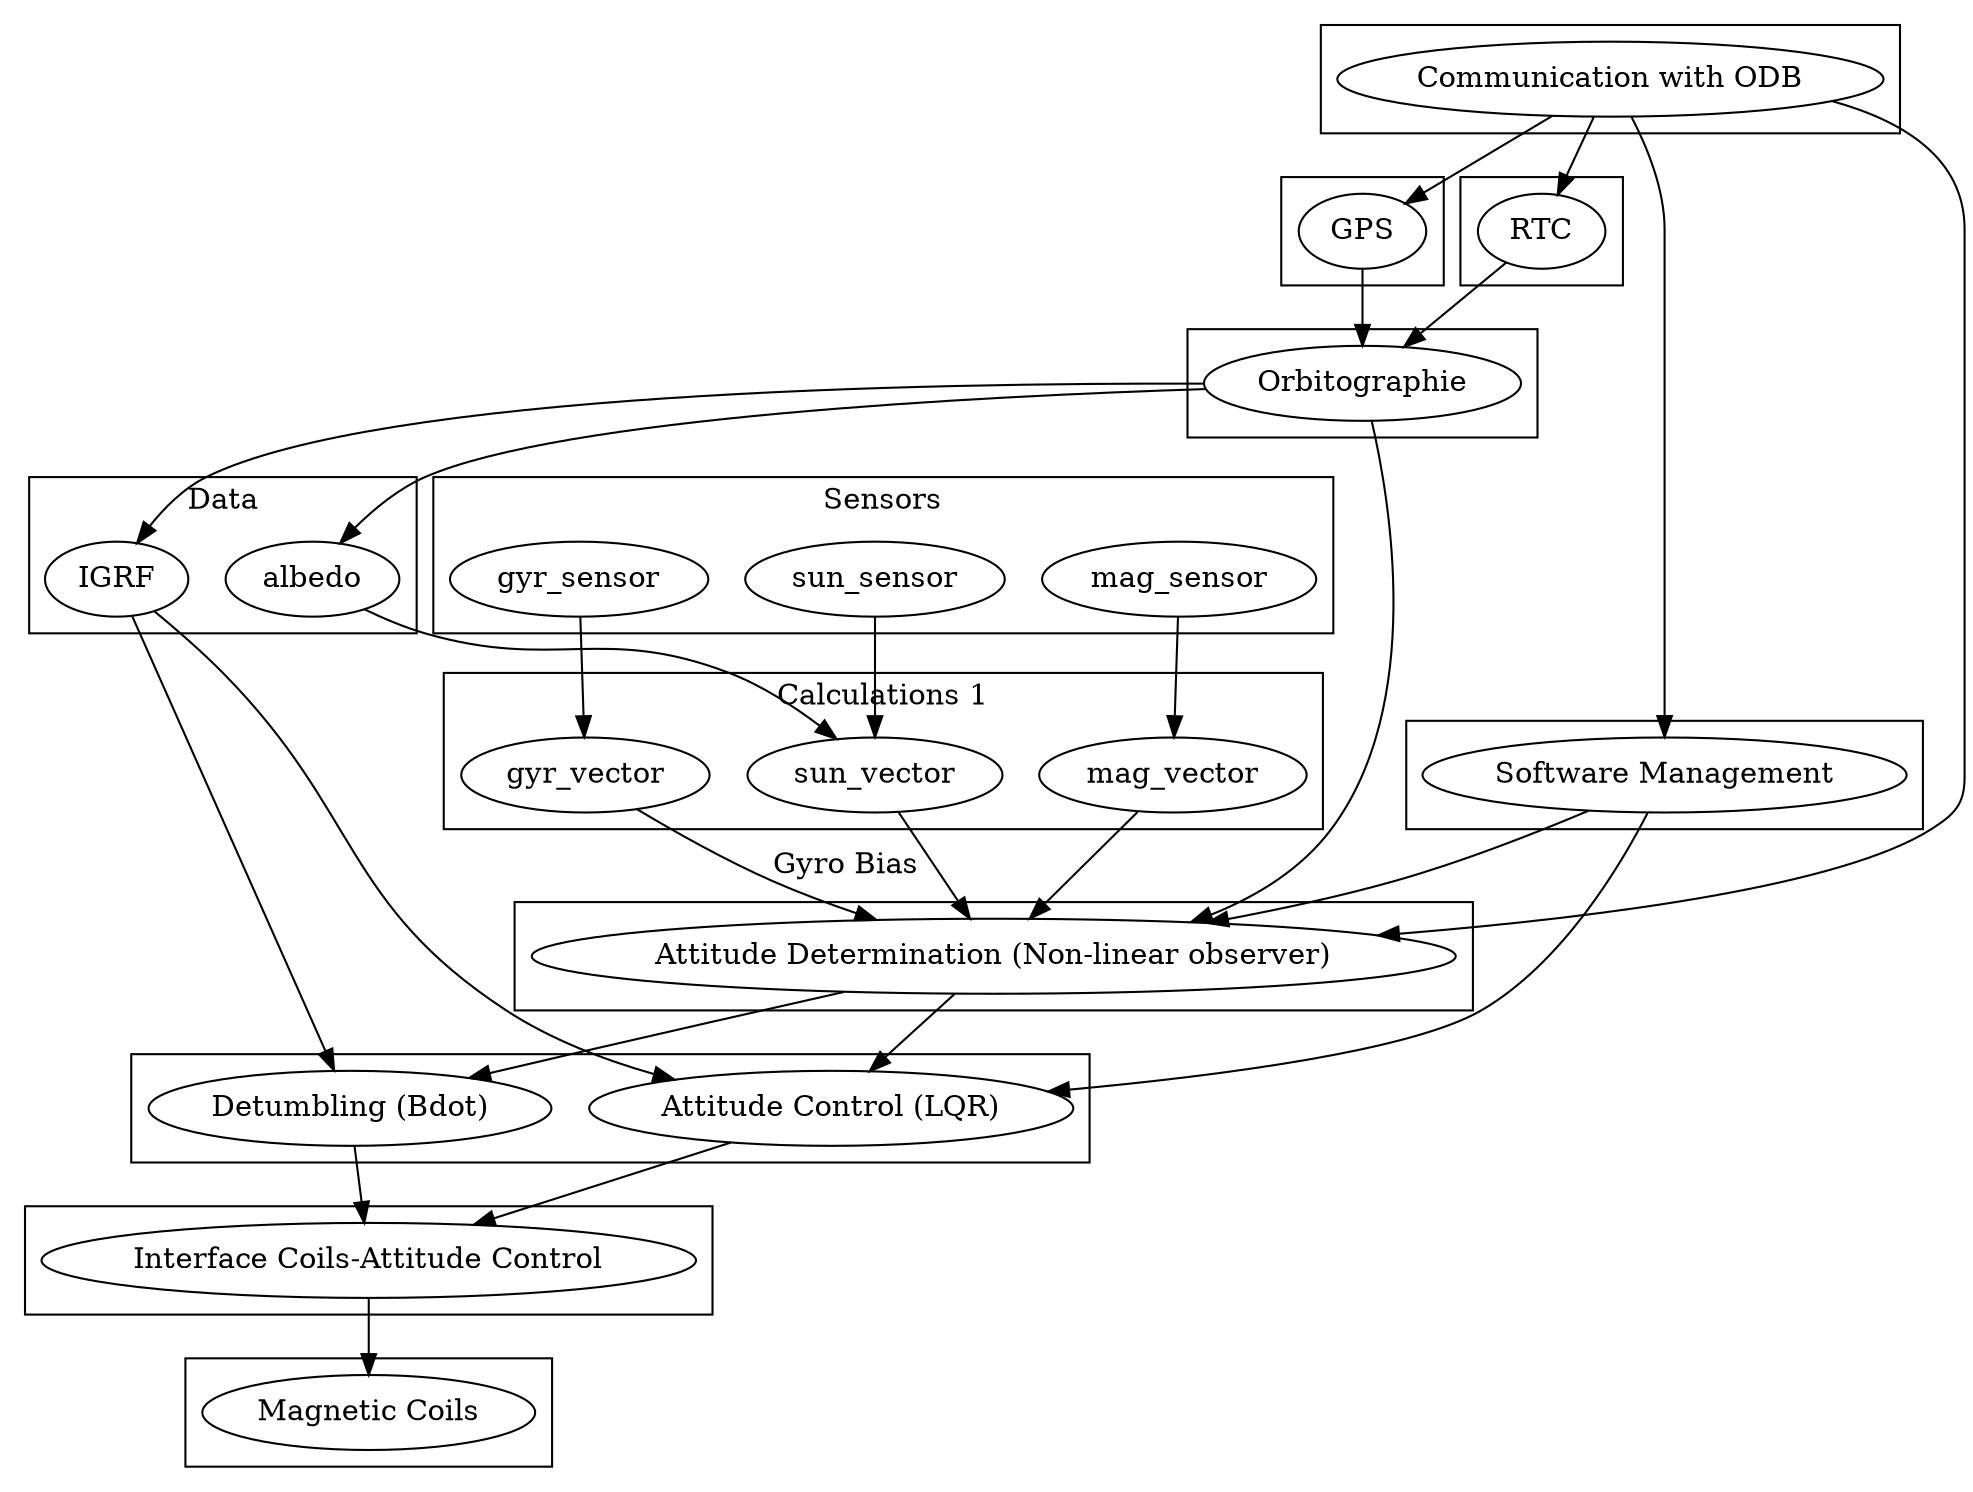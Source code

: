 digraph class_structure{

subgraph cluster_Communication{

comm [label = "Communication with ODB"]; 
}

subgraph cluster_InterCoils{
inter [label = "Interface Coils-Attitude Control"];
}


subgraph cluster_Orbitographie{

orbito [label = "Orbitographie"];
}

subgraph cluster_RTC{

rtc [label = "RTC"];
}


subgraph cluster_softmana{

soft_man [label = "Software Management"];
}


subgraph cluster_GPS{
GPS;
}

subgraph cluster_data{
label = "Data";
IGRF;
albedo;
}

subgraph cluster_0{
label= "Sensors";

gyr_sensor; mag_sensor; sun_sensor; 
}

subgraph cluster_1{
label = "Calculations 1";

gyr_vector; mag_vector; sun_vector;
}

subgraph cluster_2{
att_det [label ="Attitude Determination (Non-linear observer)"];
}

subgraph cluster_3{
det [label = "Detumbling (Bdot)"];
att_con [label = "Attitude Control (LQR)"];
}

subgraph cluster_4{

mag_coils [label = "Magnetic Coils"];
}


sun_sensor -> sun_vector;

GPS -> orbito;

albedo -> sun_vector; 

gyr_sensor ->gyr_vector;

mag_sensor -> mag_vector;

mag_vector ->att_det; 

sun_vector -> att_det;

gyr_vector -> att_det [label = "Gyro Bias"];

orbito -> att_det;

att_det -> det;

IGRF -> att_con;

orbito -> IGRF;

comm -> GPS;

comm -> att_det;

att_det -> att_con;

comm -> soft_man;

soft_man -> att_det;

soft_man -> att_con;

rtc -> orbito;

comm -> rtc;

orbito -> albedo;

IGRF-> det

att_con -> inter;

det -> inter; 

inter -> mag_coils;


}




